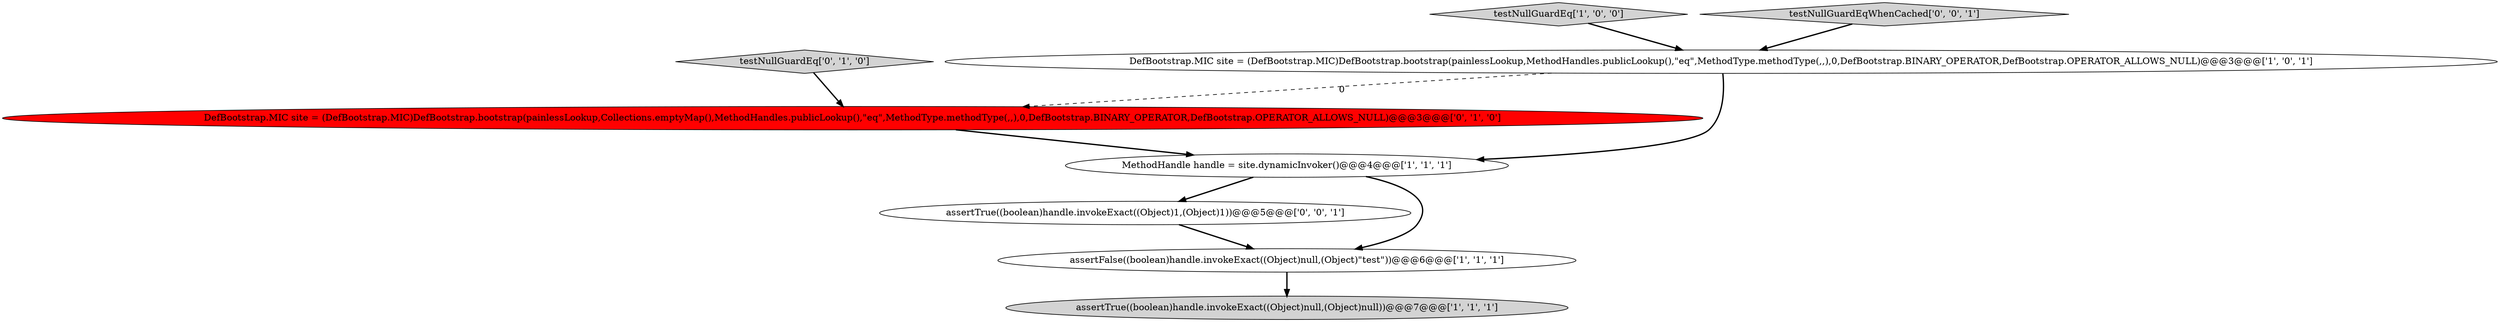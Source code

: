 digraph {
0 [style = filled, label = "MethodHandle handle = site.dynamicInvoker()@@@4@@@['1', '1', '1']", fillcolor = white, shape = ellipse image = "AAA0AAABBB1BBB"];
6 [style = filled, label = "testNullGuardEq['0', '1', '0']", fillcolor = lightgray, shape = diamond image = "AAA0AAABBB2BBB"];
3 [style = filled, label = "testNullGuardEq['1', '0', '0']", fillcolor = lightgray, shape = diamond image = "AAA0AAABBB1BBB"];
7 [style = filled, label = "testNullGuardEqWhenCached['0', '0', '1']", fillcolor = lightgray, shape = diamond image = "AAA0AAABBB3BBB"];
8 [style = filled, label = "assertTrue((boolean)handle.invokeExact((Object)1,(Object)1))@@@5@@@['0', '0', '1']", fillcolor = white, shape = ellipse image = "AAA0AAABBB3BBB"];
1 [style = filled, label = "assertFalse((boolean)handle.invokeExact((Object)null,(Object)\"test\"))@@@6@@@['1', '1', '1']", fillcolor = white, shape = ellipse image = "AAA0AAABBB1BBB"];
2 [style = filled, label = "assertTrue((boolean)handle.invokeExact((Object)null,(Object)null))@@@7@@@['1', '1', '1']", fillcolor = lightgray, shape = ellipse image = "AAA0AAABBB1BBB"];
5 [style = filled, label = "DefBootstrap.MIC site = (DefBootstrap.MIC)DefBootstrap.bootstrap(painlessLookup,Collections.emptyMap(),MethodHandles.publicLookup(),\"eq\",MethodType.methodType(,,),0,DefBootstrap.BINARY_OPERATOR,DefBootstrap.OPERATOR_ALLOWS_NULL)@@@3@@@['0', '1', '0']", fillcolor = red, shape = ellipse image = "AAA1AAABBB2BBB"];
4 [style = filled, label = "DefBootstrap.MIC site = (DefBootstrap.MIC)DefBootstrap.bootstrap(painlessLookup,MethodHandles.publicLookup(),\"eq\",MethodType.methodType(,,),0,DefBootstrap.BINARY_OPERATOR,DefBootstrap.OPERATOR_ALLOWS_NULL)@@@3@@@['1', '0', '1']", fillcolor = white, shape = ellipse image = "AAA0AAABBB1BBB"];
4->5 [style = dashed, label="0"];
8->1 [style = bold, label=""];
6->5 [style = bold, label=""];
1->2 [style = bold, label=""];
7->4 [style = bold, label=""];
5->0 [style = bold, label=""];
3->4 [style = bold, label=""];
0->1 [style = bold, label=""];
4->0 [style = bold, label=""];
0->8 [style = bold, label=""];
}
